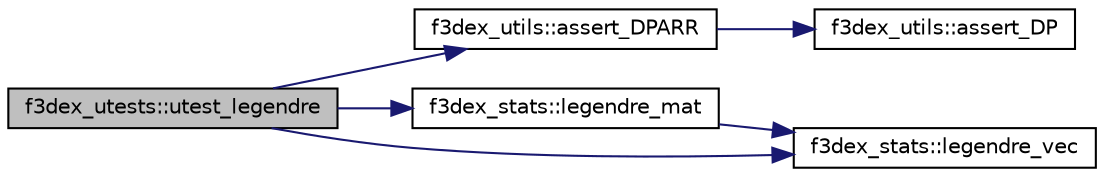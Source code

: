 digraph G
{
  edge [fontname="Helvetica",fontsize="10",labelfontname="Helvetica",labelfontsize="10"];
  node [fontname="Helvetica",fontsize="10",shape=record];
  rankdir=LR;
  Node1 [label="f3dex_utests::utest_legendre",height=0.2,width=0.4,color="black", fillcolor="grey75", style="filled" fontcolor="black"];
  Node1 -> Node2 [color="midnightblue",fontsize="10",style="solid"];
  Node2 [label="f3dex_utils::assert_DPARR",height=0.2,width=0.4,color="black", fillcolor="white", style="filled",URL="$namespacef3dex__utils.html#a234414d8daaf5e3bfd03754331b467ed",tooltip="Assert if two arrays are equal."];
  Node2 -> Node3 [color="midnightblue",fontsize="10",style="solid"];
  Node3 [label="f3dex_utils::assert_DP",height=0.2,width=0.4,color="black", fillcolor="white", style="filled",URL="$namespacef3dex__utils.html#ad4cb6613ee589637f453ef808466a0f9",tooltip="Assert if two doubles are equal."];
  Node1 -> Node4 [color="midnightblue",fontsize="10",style="solid"];
  Node4 [label="f3dex_stats::legendre_mat",height=0.2,width=0.4,color="black", fillcolor="white", style="filled",URL="$namespacef3dex__stats.html#aa2fb45e013179295e3b876ced9eff015",tooltip="Computes legendre coefs of an array using recurrence."];
  Node4 -> Node5 [color="midnightblue",fontsize="10",style="solid"];
  Node5 [label="f3dex_stats::legendre_vec",height=0.2,width=0.4,color="black", fillcolor="white", style="filled",URL="$namespacef3dex__stats.html#a1f360b2a41b5a63c3379390a55ef07b2",tooltip="Computes legendre coefs of a double using recurrence."];
  Node1 -> Node5 [color="midnightblue",fontsize="10",style="solid"];
}
